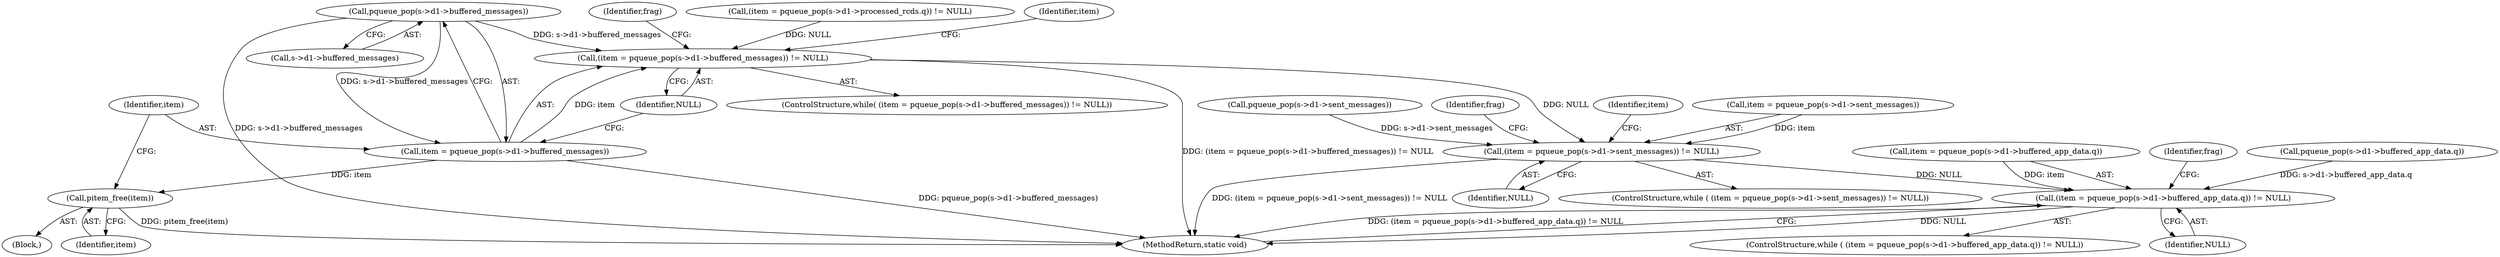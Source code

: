 digraph "0_openssl_470990fee0182566d439ef7e82d1abf18b7085d7@pointer" {
"1000196" [label="(Call,pqueue_pop(s->d1->buffered_messages))"];
"1000193" [label="(Call,(item = pqueue_pop(s->d1->buffered_messages)) != NULL)"];
"1000220" [label="(Call,(item = pqueue_pop(s->d1->sent_messages)) != NULL)"];
"1000247" [label="(Call,(item = pqueue_pop(s->d1->buffered_app_data.q)) != NULL)"];
"1000194" [label="(Call,item = pqueue_pop(s->d1->buffered_messages))"];
"1000217" [label="(Call,pitem_free(item))"];
"1000258" [label="(Identifier,NULL)"];
"1000194" [label="(Call,item = pqueue_pop(s->d1->buffered_messages))"];
"1000192" [label="(ControlStructure,while( (item = pqueue_pop(s->d1->buffered_messages)) != NULL))"];
"1000275" [label="(MethodReturn,static void)"];
"1000220" [label="(Call,(item = pqueue_pop(s->d1->sent_messages)) != NULL)"];
"1000218" [label="(Identifier,item)"];
"1000195" [label="(Identifier,item)"];
"1000203" [label="(Block,)"];
"1000247" [label="(Call,(item = pqueue_pop(s->d1->buffered_app_data.q)) != NULL)"];
"1000261" [label="(Identifier,frag)"];
"1000219" [label="(ControlStructure,while ( (item = pqueue_pop(s->d1->sent_messages)) != NULL))"];
"1000250" [label="(Call,pqueue_pop(s->d1->buffered_app_data.q))"];
"1000217" [label="(Call,pitem_free(item))"];
"1000197" [label="(Call,s->d1->buffered_messages)"];
"1000229" [label="(Identifier,NULL)"];
"1000205" [label="(Identifier,frag)"];
"1000248" [label="(Call,item = pqueue_pop(s->d1->buffered_app_data.q))"];
"1000249" [label="(Identifier,item)"];
"1000221" [label="(Call,item = pqueue_pop(s->d1->sent_messages))"];
"1000196" [label="(Call,pqueue_pop(s->d1->buffered_messages))"];
"1000153" [label="(Call,(item = pqueue_pop(s->d1->processed_rcds.q)) != NULL)"];
"1000223" [label="(Call,pqueue_pop(s->d1->sent_messages))"];
"1000232" [label="(Identifier,frag)"];
"1000246" [label="(ControlStructure,while ( (item = pqueue_pop(s->d1->buffered_app_data.q)) != NULL))"];
"1000193" [label="(Call,(item = pqueue_pop(s->d1->buffered_messages)) != NULL)"];
"1000202" [label="(Identifier,NULL)"];
"1000222" [label="(Identifier,item)"];
"1000196" -> "1000194"  [label="AST: "];
"1000196" -> "1000197"  [label="CFG: "];
"1000197" -> "1000196"  [label="AST: "];
"1000194" -> "1000196"  [label="CFG: "];
"1000196" -> "1000275"  [label="DDG: s->d1->buffered_messages"];
"1000196" -> "1000193"  [label="DDG: s->d1->buffered_messages"];
"1000196" -> "1000194"  [label="DDG: s->d1->buffered_messages"];
"1000193" -> "1000192"  [label="AST: "];
"1000193" -> "1000202"  [label="CFG: "];
"1000194" -> "1000193"  [label="AST: "];
"1000202" -> "1000193"  [label="AST: "];
"1000205" -> "1000193"  [label="CFG: "];
"1000222" -> "1000193"  [label="CFG: "];
"1000193" -> "1000275"  [label="DDG: (item = pqueue_pop(s->d1->buffered_messages)) != NULL"];
"1000194" -> "1000193"  [label="DDG: item"];
"1000153" -> "1000193"  [label="DDG: NULL"];
"1000193" -> "1000220"  [label="DDG: NULL"];
"1000220" -> "1000219"  [label="AST: "];
"1000220" -> "1000229"  [label="CFG: "];
"1000221" -> "1000220"  [label="AST: "];
"1000229" -> "1000220"  [label="AST: "];
"1000232" -> "1000220"  [label="CFG: "];
"1000249" -> "1000220"  [label="CFG: "];
"1000220" -> "1000275"  [label="DDG: (item = pqueue_pop(s->d1->sent_messages)) != NULL"];
"1000221" -> "1000220"  [label="DDG: item"];
"1000223" -> "1000220"  [label="DDG: s->d1->sent_messages"];
"1000220" -> "1000247"  [label="DDG: NULL"];
"1000247" -> "1000246"  [label="AST: "];
"1000247" -> "1000258"  [label="CFG: "];
"1000248" -> "1000247"  [label="AST: "];
"1000258" -> "1000247"  [label="AST: "];
"1000261" -> "1000247"  [label="CFG: "];
"1000275" -> "1000247"  [label="CFG: "];
"1000247" -> "1000275"  [label="DDG: NULL"];
"1000247" -> "1000275"  [label="DDG: (item = pqueue_pop(s->d1->buffered_app_data.q)) != NULL"];
"1000248" -> "1000247"  [label="DDG: item"];
"1000250" -> "1000247"  [label="DDG: s->d1->buffered_app_data.q"];
"1000195" -> "1000194"  [label="AST: "];
"1000202" -> "1000194"  [label="CFG: "];
"1000194" -> "1000275"  [label="DDG: pqueue_pop(s->d1->buffered_messages)"];
"1000194" -> "1000217"  [label="DDG: item"];
"1000217" -> "1000203"  [label="AST: "];
"1000217" -> "1000218"  [label="CFG: "];
"1000218" -> "1000217"  [label="AST: "];
"1000195" -> "1000217"  [label="CFG: "];
"1000217" -> "1000275"  [label="DDG: pitem_free(item)"];
}
